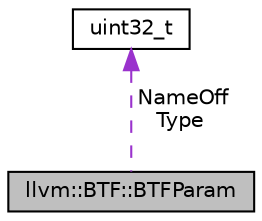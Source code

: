 digraph "llvm::BTF::BTFParam"
{
 // LATEX_PDF_SIZE
  bgcolor="transparent";
  edge [fontname="Helvetica",fontsize="10",labelfontname="Helvetica",labelfontsize="10"];
  node [fontname="Helvetica",fontsize="10",shape=record];
  Node1 [label="llvm::BTF::BTFParam",height=0.2,width=0.4,color="black", fillcolor="grey75", style="filled", fontcolor="black",tooltip="BTF_KIND_FUNC_PROTO are followed by multiple \"struct BTFParam\"."];
  Node2 -> Node1 [dir="back",color="darkorchid3",fontsize="10",style="dashed",label=" NameOff\nType" ,fontname="Helvetica"];
  Node2 [label="uint32_t",height=0.2,width=0.4,color="black",URL="$classuint32__t.html",tooltip=" "];
}
